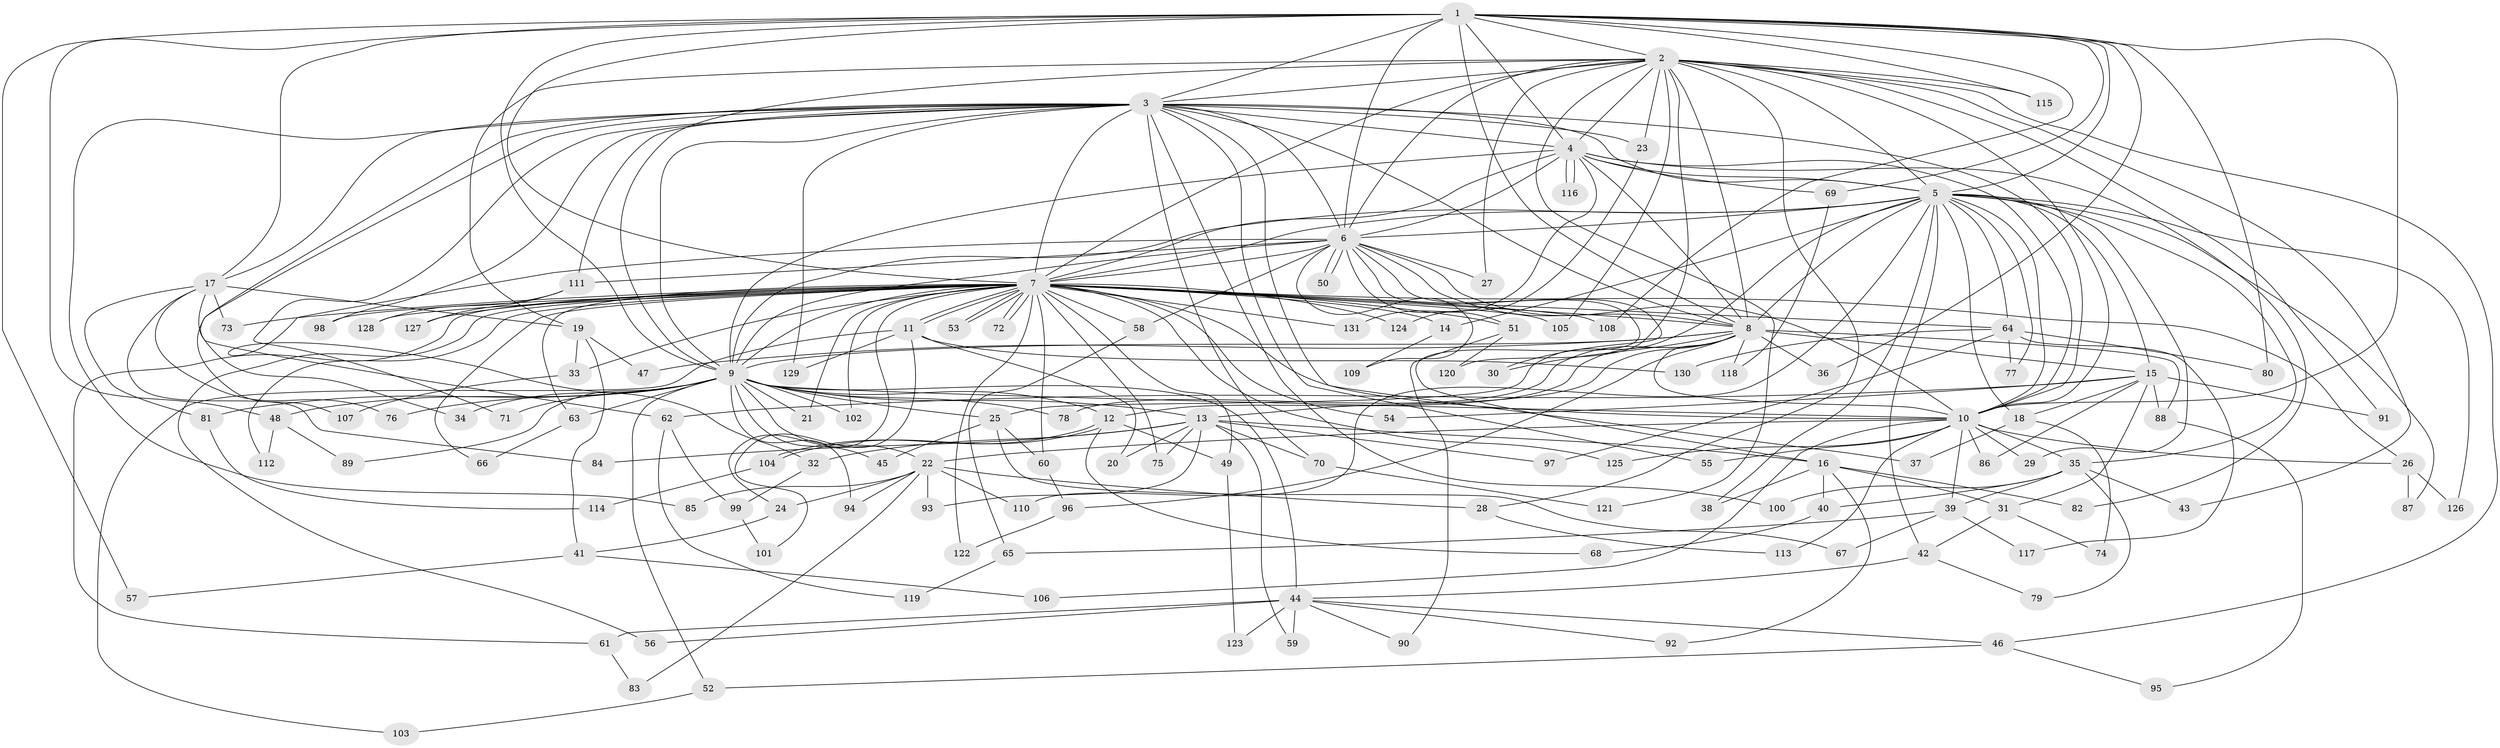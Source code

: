 // Generated by graph-tools (version 1.1) at 2025/49/03/09/25 03:49:32]
// undirected, 131 vertices, 287 edges
graph export_dot {
graph [start="1"]
  node [color=gray90,style=filled];
  1;
  2;
  3;
  4;
  5;
  6;
  7;
  8;
  9;
  10;
  11;
  12;
  13;
  14;
  15;
  16;
  17;
  18;
  19;
  20;
  21;
  22;
  23;
  24;
  25;
  26;
  27;
  28;
  29;
  30;
  31;
  32;
  33;
  34;
  35;
  36;
  37;
  38;
  39;
  40;
  41;
  42;
  43;
  44;
  45;
  46;
  47;
  48;
  49;
  50;
  51;
  52;
  53;
  54;
  55;
  56;
  57;
  58;
  59;
  60;
  61;
  62;
  63;
  64;
  65;
  66;
  67;
  68;
  69;
  70;
  71;
  72;
  73;
  74;
  75;
  76;
  77;
  78;
  79;
  80;
  81;
  82;
  83;
  84;
  85;
  86;
  87;
  88;
  89;
  90;
  91;
  92;
  93;
  94;
  95;
  96;
  97;
  98;
  99;
  100;
  101;
  102;
  103;
  104;
  105;
  106;
  107;
  108;
  109;
  110;
  111;
  112;
  113;
  114;
  115;
  116;
  117;
  118;
  119;
  120;
  121;
  122;
  123;
  124;
  125;
  126;
  127;
  128;
  129;
  130;
  131;
  1 -- 2;
  1 -- 3;
  1 -- 4;
  1 -- 5;
  1 -- 6;
  1 -- 7;
  1 -- 8;
  1 -- 9;
  1 -- 10;
  1 -- 17;
  1 -- 36;
  1 -- 48;
  1 -- 57;
  1 -- 69;
  1 -- 80;
  1 -- 108;
  1 -- 115;
  2 -- 3;
  2 -- 4;
  2 -- 5;
  2 -- 6;
  2 -- 7;
  2 -- 8;
  2 -- 9;
  2 -- 10;
  2 -- 19;
  2 -- 23;
  2 -- 27;
  2 -- 28;
  2 -- 43;
  2 -- 46;
  2 -- 91;
  2 -- 105;
  2 -- 115;
  2 -- 120;
  2 -- 121;
  3 -- 4;
  3 -- 5;
  3 -- 6;
  3 -- 7;
  3 -- 8;
  3 -- 9;
  3 -- 10;
  3 -- 17;
  3 -- 23;
  3 -- 34;
  3 -- 37;
  3 -- 55;
  3 -- 70;
  3 -- 71;
  3 -- 85;
  3 -- 98;
  3 -- 100;
  3 -- 107;
  3 -- 111;
  3 -- 129;
  4 -- 5;
  4 -- 6;
  4 -- 7;
  4 -- 8;
  4 -- 9;
  4 -- 10;
  4 -- 69;
  4 -- 82;
  4 -- 116;
  4 -- 116;
  4 -- 131;
  5 -- 6;
  5 -- 7;
  5 -- 8;
  5 -- 9;
  5 -- 10;
  5 -- 14;
  5 -- 15;
  5 -- 18;
  5 -- 25;
  5 -- 29;
  5 -- 35;
  5 -- 38;
  5 -- 42;
  5 -- 64;
  5 -- 77;
  5 -- 87;
  5 -- 110;
  5 -- 126;
  6 -- 7;
  6 -- 8;
  6 -- 9;
  6 -- 10;
  6 -- 16;
  6 -- 27;
  6 -- 30;
  6 -- 32;
  6 -- 50;
  6 -- 50;
  6 -- 51;
  6 -- 58;
  6 -- 109;
  6 -- 111;
  7 -- 8;
  7 -- 9;
  7 -- 10;
  7 -- 11;
  7 -- 11;
  7 -- 14;
  7 -- 21;
  7 -- 24;
  7 -- 26;
  7 -- 33;
  7 -- 49;
  7 -- 51;
  7 -- 53;
  7 -- 53;
  7 -- 54;
  7 -- 56;
  7 -- 58;
  7 -- 60;
  7 -- 61;
  7 -- 63;
  7 -- 64;
  7 -- 66;
  7 -- 72;
  7 -- 72;
  7 -- 73;
  7 -- 75;
  7 -- 98;
  7 -- 102;
  7 -- 105;
  7 -- 108;
  7 -- 112;
  7 -- 122;
  7 -- 124;
  7 -- 125;
  7 -- 127;
  7 -- 128;
  7 -- 131;
  8 -- 9;
  8 -- 10;
  8 -- 12;
  8 -- 13;
  8 -- 15;
  8 -- 30;
  8 -- 36;
  8 -- 47;
  8 -- 78;
  8 -- 88;
  8 -- 96;
  8 -- 118;
  9 -- 10;
  9 -- 12;
  9 -- 13;
  9 -- 21;
  9 -- 22;
  9 -- 25;
  9 -- 34;
  9 -- 44;
  9 -- 45;
  9 -- 48;
  9 -- 52;
  9 -- 63;
  9 -- 71;
  9 -- 76;
  9 -- 78;
  9 -- 81;
  9 -- 89;
  9 -- 94;
  9 -- 102;
  10 -- 22;
  10 -- 26;
  10 -- 29;
  10 -- 35;
  10 -- 39;
  10 -- 55;
  10 -- 86;
  10 -- 106;
  10 -- 113;
  10 -- 125;
  11 -- 20;
  11 -- 101;
  11 -- 103;
  11 -- 129;
  11 -- 130;
  12 -- 49;
  12 -- 68;
  12 -- 104;
  12 -- 104;
  13 -- 16;
  13 -- 20;
  13 -- 32;
  13 -- 59;
  13 -- 70;
  13 -- 75;
  13 -- 84;
  13 -- 93;
  13 -- 97;
  14 -- 109;
  15 -- 18;
  15 -- 31;
  15 -- 54;
  15 -- 62;
  15 -- 86;
  15 -- 88;
  15 -- 91;
  16 -- 31;
  16 -- 38;
  16 -- 40;
  16 -- 82;
  16 -- 92;
  17 -- 19;
  17 -- 62;
  17 -- 73;
  17 -- 76;
  17 -- 81;
  17 -- 84;
  18 -- 37;
  18 -- 74;
  19 -- 33;
  19 -- 41;
  19 -- 47;
  22 -- 24;
  22 -- 28;
  22 -- 83;
  22 -- 85;
  22 -- 93;
  22 -- 94;
  22 -- 110;
  23 -- 124;
  24 -- 41;
  25 -- 45;
  25 -- 60;
  25 -- 67;
  26 -- 87;
  26 -- 126;
  28 -- 113;
  31 -- 42;
  31 -- 74;
  32 -- 99;
  33 -- 107;
  35 -- 39;
  35 -- 40;
  35 -- 43;
  35 -- 79;
  35 -- 100;
  39 -- 65;
  39 -- 67;
  39 -- 117;
  40 -- 68;
  41 -- 57;
  41 -- 106;
  42 -- 44;
  42 -- 79;
  44 -- 46;
  44 -- 56;
  44 -- 59;
  44 -- 61;
  44 -- 90;
  44 -- 92;
  44 -- 123;
  46 -- 52;
  46 -- 95;
  48 -- 89;
  48 -- 112;
  49 -- 123;
  51 -- 90;
  51 -- 120;
  52 -- 103;
  58 -- 65;
  60 -- 96;
  61 -- 83;
  62 -- 99;
  62 -- 119;
  63 -- 66;
  64 -- 77;
  64 -- 80;
  64 -- 97;
  64 -- 117;
  64 -- 130;
  65 -- 119;
  69 -- 118;
  70 -- 121;
  81 -- 114;
  88 -- 95;
  96 -- 122;
  99 -- 101;
  104 -- 114;
  111 -- 127;
  111 -- 128;
}
